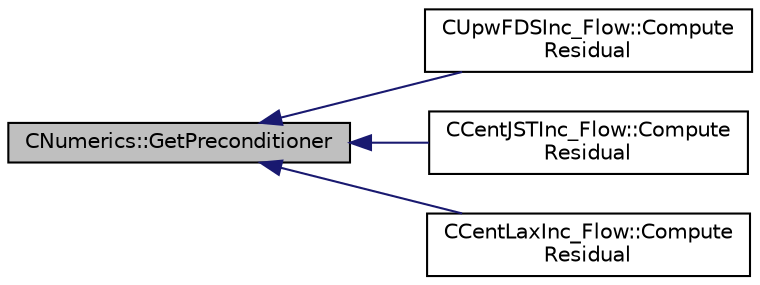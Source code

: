 digraph "CNumerics::GetPreconditioner"
{
  edge [fontname="Helvetica",fontsize="10",labelfontname="Helvetica",labelfontsize="10"];
  node [fontname="Helvetica",fontsize="10",shape=record];
  rankdir="LR";
  Node303 [label="CNumerics::GetPreconditioner",height=0.2,width=0.4,color="black", fillcolor="grey75", style="filled", fontcolor="black"];
  Node303 -> Node304 [dir="back",color="midnightblue",fontsize="10",style="solid",fontname="Helvetica"];
  Node304 [label="CUpwFDSInc_Flow::Compute\lResidual",height=0.2,width=0.4,color="black", fillcolor="white", style="filled",URL="$class_c_upw_f_d_s_inc___flow.html#a8f159a82f5e92e66790f3aac6a7cf0da",tooltip="Compute the upwind flux between two nodes i and j. "];
  Node303 -> Node305 [dir="back",color="midnightblue",fontsize="10",style="solid",fontname="Helvetica"];
  Node305 [label="CCentJSTInc_Flow::Compute\lResidual",height=0.2,width=0.4,color="black", fillcolor="white", style="filled",URL="$class_c_cent_j_s_t_inc___flow.html#a9ec0829b8b1f3de9141e802457ea07c8",tooltip="Compute the flow residual using a JST method. "];
  Node303 -> Node306 [dir="back",color="midnightblue",fontsize="10",style="solid",fontname="Helvetica"];
  Node306 [label="CCentLaxInc_Flow::Compute\lResidual",height=0.2,width=0.4,color="black", fillcolor="white", style="filled",URL="$class_c_cent_lax_inc___flow.html#ac5b89c2c7028f0d297e15a2867c2e93e",tooltip="Compute the flow residual using a Lax method. "];
}
